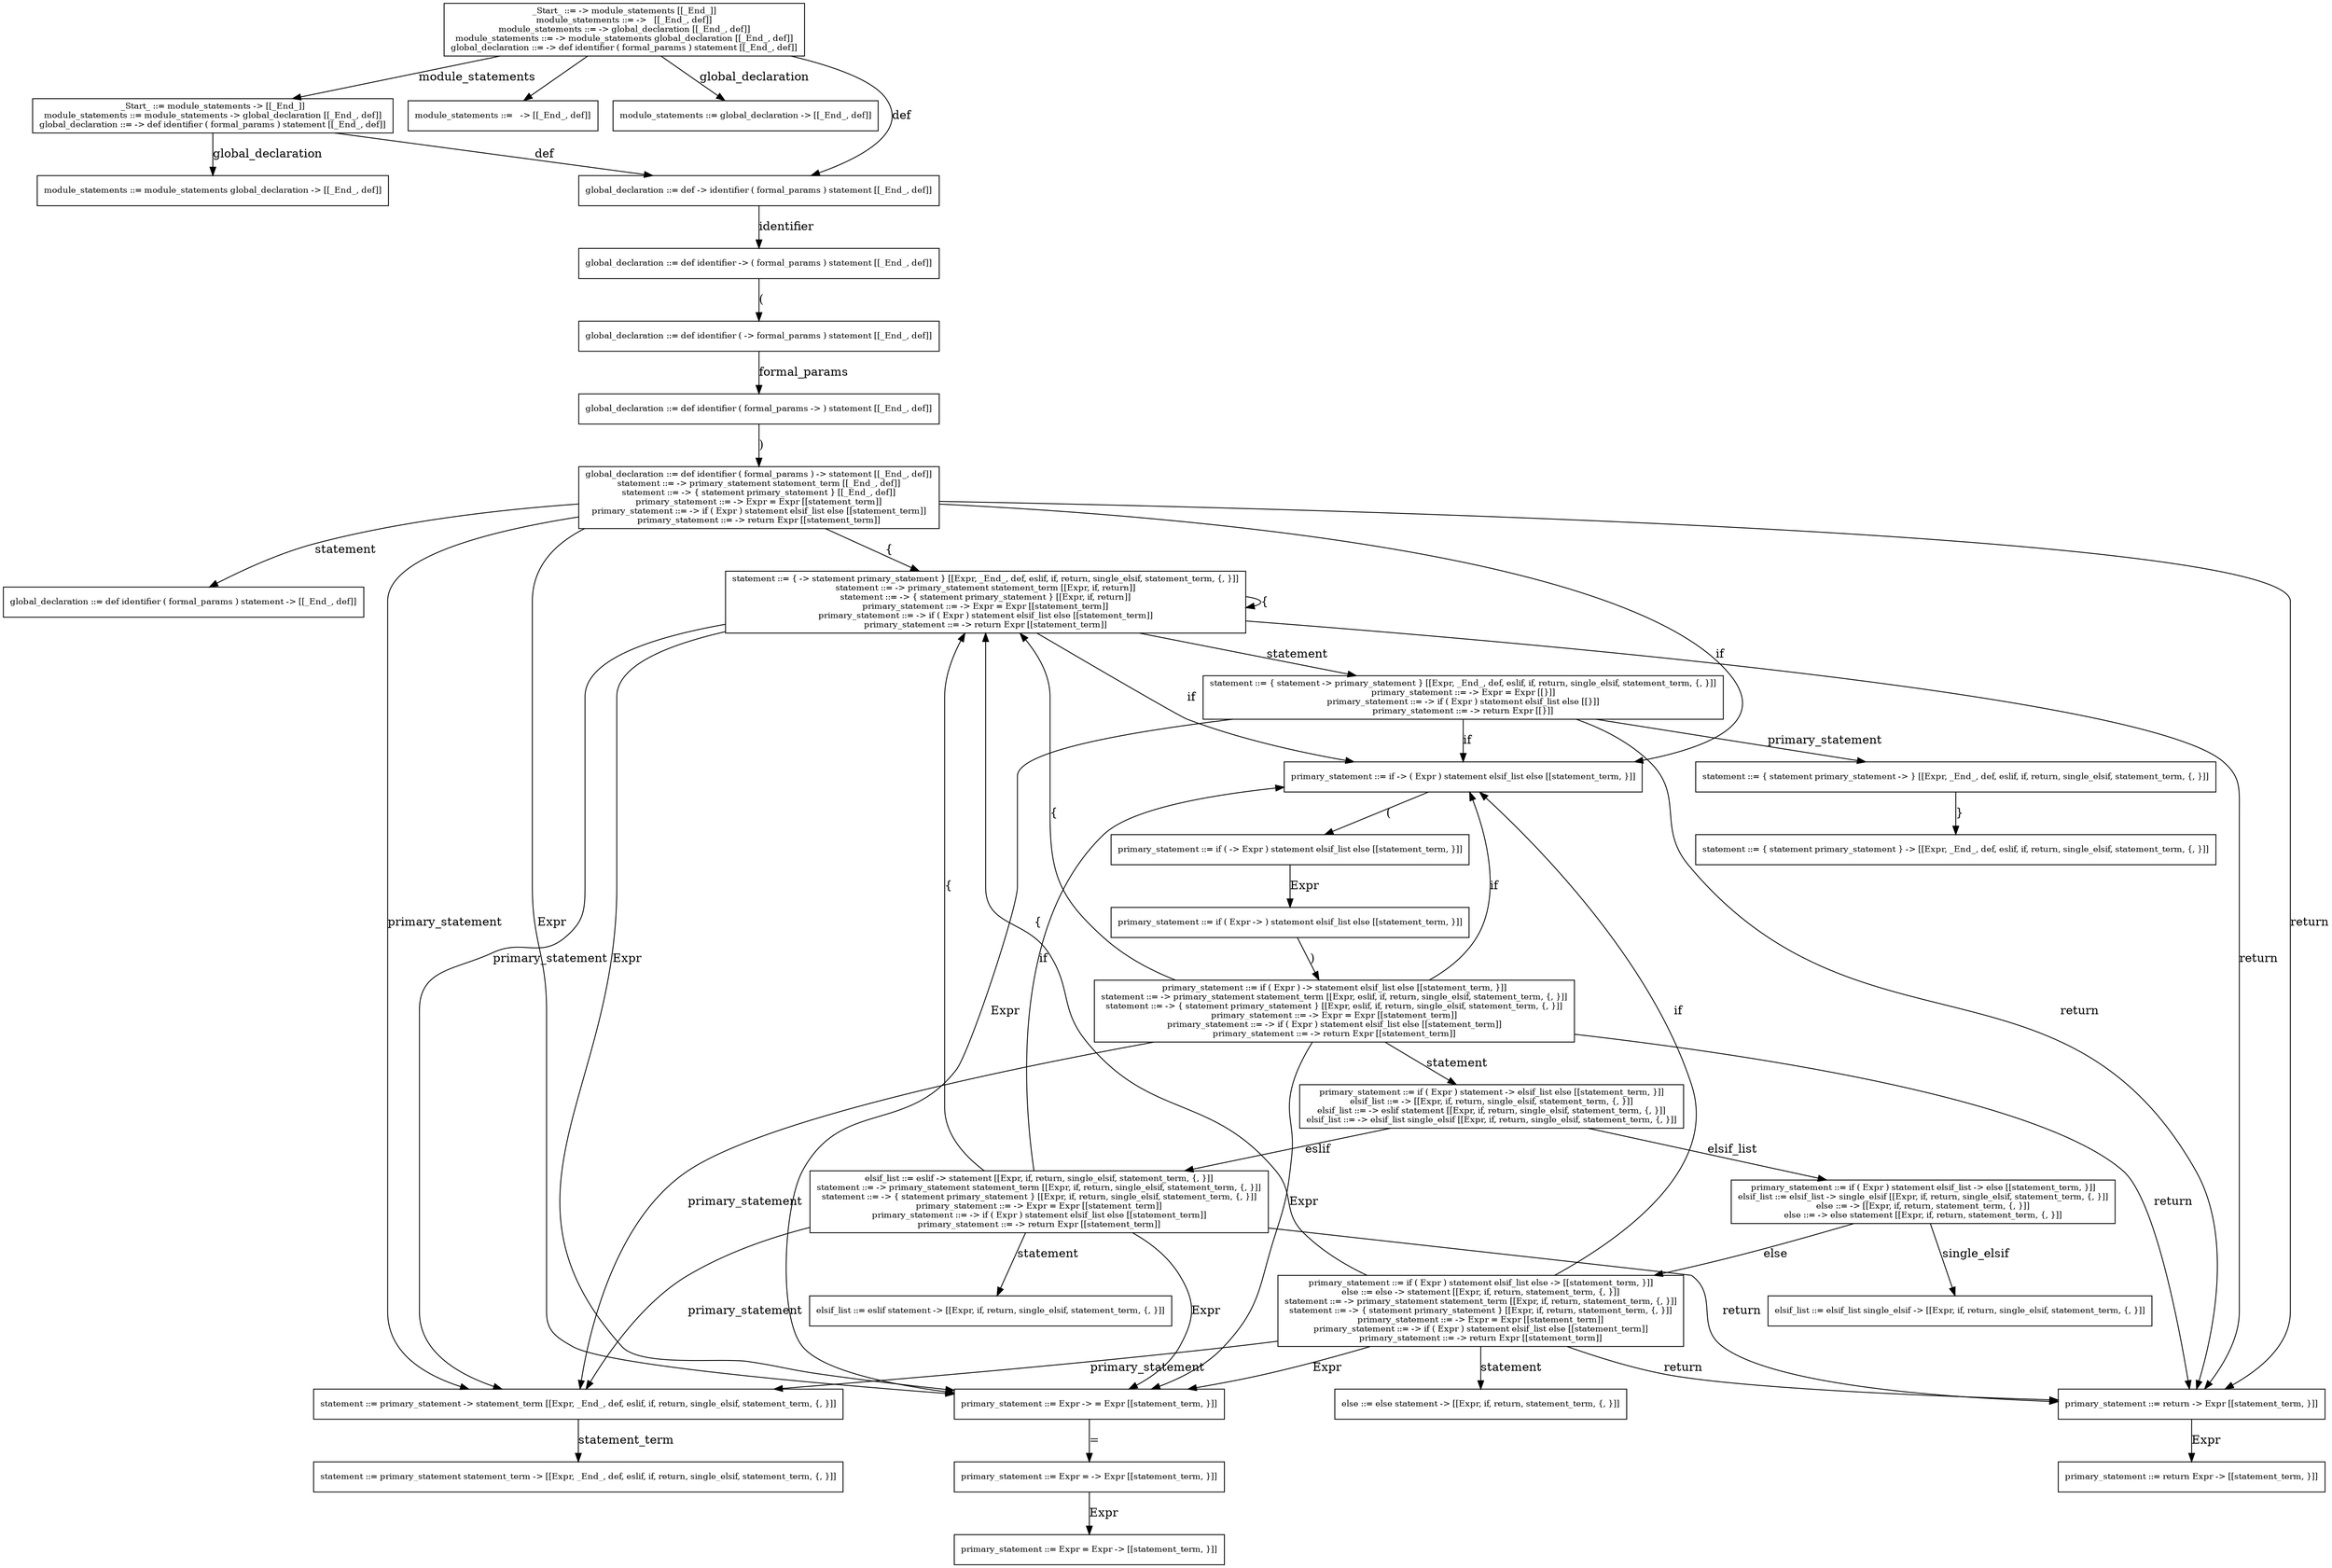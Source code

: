 digraph x {
node [fontsize="10" shape="box" size="5"]
90104080 [label="_Start_ ::= -> module_statements [[_End_]]\nmodule_statements ::= ->   [[_End_, def]]\nmodule_statements ::= -> global_declaration [[_End_, def]]\nmodule_statements ::= -> module_statements global_declaration [[_End_, def]]\nglobal_declaration ::= -> def identifier ( formal_params ) statement [[_End_, def]]"]
90104080 -> 90103520 [label="module_statements"]
90104080 -> 90146710 [label=" "]
90104080 -> 90176700 [label="global_declaration"]
90104080 -> 90102810 [label="def"]
90103520 [label="_Start_ ::= module_statements -> [[_End_]]\nmodule_statements ::= module_statements -> global_declaration [[_End_, def]]\nglobal_declaration ::= -> def identifier ( formal_params ) statement [[_End_, def]]"]
90103520 -> 90103170 [label="global_declaration"]
90103520 -> 90102810 [label="def"]
90103170 [label="module_statements ::= module_statements global_declaration -> [[_End_, def]]"]
90102810 [label="global_declaration ::= def -> identifier ( formal_params ) statement [[_End_, def]]"]
90102810 -> 90102480 [label="identifier"]
90102480 [label="global_declaration ::= def identifier -> ( formal_params ) statement [[_End_, def]]"]
90102480 -> 90102150 [label="("]
90102150 [label="global_declaration ::= def identifier ( -> formal_params ) statement [[_End_, def]]"]
90102150 -> 90101820 [label="formal_params"]
90101820 [label="global_declaration ::= def identifier ( formal_params -> ) statement [[_End_, def]]"]
90101820 -> 90100890 [label=")"]
90100890 [label="global_declaration ::= def identifier ( formal_params ) -> statement [[_End_, def]]\nstatement ::= -> primary_statement statement_term [[_End_, def]]\nstatement ::= -> { statement primary_statement } [[_End_, def]]\nprimary_statement ::= -> Expr = Expr [[statement_term]]\nprimary_statement ::= -> if ( Expr ) statement elsif_list else [[statement_term]]\nprimary_statement ::= -> return Expr [[statement_term]]"]
90100890 -> 90100460 [label="statement"]
90100890 -> 90100100 [label="primary_statement"]
90100890 -> 90129450 [label="{"]
90100890 -> 90127580 [label="Expr"]
90100890 -> 90126440 [label="if"]
90100890 -> 90153020 [label="return"]
90100460 [label="global_declaration ::= def identifier ( formal_params ) statement -> [[_End_, def]]"]
90100100 [label="statement ::= primary_statement -> statement_term [[Expr, _End_, def, eslif, if, return, single_elsif, statement_term, {, }]]"]
90100100 -> 90130450 [label="statement_term"]
90130450 [label="statement ::= primary_statement statement_term -> [[Expr, _End_, def, eslif, if, return, single_elsif, statement_term, {, }]]"]
90129450 [label="statement ::= { -> statement primary_statement } [[Expr, _End_, def, eslif, if, return, single_elsif, statement_term, {, }]]\nstatement ::= -> primary_statement statement_term [[Expr, if, return]]\nstatement ::= -> { statement primary_statement } [[Expr, if, return]]\nprimary_statement ::= -> Expr = Expr [[statement_term]]\nprimary_statement ::= -> if ( Expr ) statement elsif_list else [[statement_term]]\nprimary_statement ::= -> return Expr [[statement_term]]"]
90129450 -> 90128720 [label="statement"]
90129450 -> 90100100 [label="primary_statement"]
90129450 -> 90129450 [label="{"]
90129450 -> 90127580 [label="Expr"]
90129450 -> 90126440 [label="if"]
90129450 -> 90153020 [label="return"]
90128720 [label="statement ::= { statement -> primary_statement } [[Expr, _End_, def, eslif, if, return, single_elsif, statement_term, {, }]]\nprimary_statement ::= -> Expr = Expr [[}]]\nprimary_statement ::= -> if ( Expr ) statement elsif_list else [[}]]\nprimary_statement ::= -> return Expr [[}]]"]
90128720 -> 90128330 [label="primary_statement"]
90128720 -> 90127580 [label="Expr"]
90128720 -> 90126440 [label="if"]
90128720 -> 90153020 [label="return"]
90128330 [label="statement ::= { statement primary_statement -> } [[Expr, _End_, def, eslif, if, return, single_elsif, statement_term, {, }]]"]
90128330 -> 90128000 [label="}"]
90128000 [label="statement ::= { statement primary_statement } -> [[Expr, _End_, def, eslif, if, return, single_elsif, statement_term, {, }]]"]
90127580 [label="primary_statement ::= Expr -> = Expr [[statement_term, }]]"]
90127580 -> 90127250 [label="="]
90127250 [label="primary_statement ::= Expr = -> Expr [[statement_term, }]]"]
90127250 -> 90126920 [label="Expr"]
90126920 [label="primary_statement ::= Expr = Expr -> [[statement_term, }]]"]
90126440 [label="primary_statement ::= if -> ( Expr ) statement elsif_list else [[statement_term, }]]"]
90126440 -> 90126110 [label="("]
90126110 [label="primary_statement ::= if ( -> Expr ) statement elsif_list else [[statement_term, }]]"]
90126110 -> 90125780 [label="Expr"]
90125780 [label="primary_statement ::= if ( Expr -> ) statement elsif_list else [[statement_term, }]]"]
90125780 -> 90124860 [label=")"]
90124860 [label="primary_statement ::= if ( Expr ) -> statement elsif_list else [[statement_term, }]]\nstatement ::= -> primary_statement statement_term [[Expr, eslif, if, return, single_elsif, statement_term, {, }]]\nstatement ::= -> { statement primary_statement } [[Expr, eslif, if, return, single_elsif, statement_term, {, }]]\nprimary_statement ::= -> Expr = Expr [[statement_term]]\nprimary_statement ::= -> if ( Expr ) statement elsif_list else [[statement_term]]\nprimary_statement ::= -> return Expr [[statement_term]]"]
90124860 -> 90123960 [label="statement"]
90124860 -> 90100100 [label="primary_statement"]
90124860 -> 90129450 [label="{"]
90124860 -> 90127580 [label="Expr"]
90124860 -> 90126440 [label="if"]
90124860 -> 90153020 [label="return"]
90123960 [label="primary_statement ::= if ( Expr ) statement -> elsif_list else [[statement_term, }]]\nelsif_list ::= -> [[Expr, if, return, single_elsif, statement_term, {, }]]\nelsif_list ::= -> eslif statement [[Expr, if, return, single_elsif, statement_term, {, }]]\nelsif_list ::= -> elsif_list single_elsif [[Expr, if, return, single_elsif, statement_term, {, }]]"]
90123960 -> 90123230 [label="elsif_list"]
90123960 -> 90151140 [label="eslif"]
90123230 [label="primary_statement ::= if ( Expr ) statement elsif_list -> else [[statement_term, }]]\nelsif_list ::= elsif_list -> single_elsif [[Expr, if, return, single_elsif, statement_term, {, }]]\nelse ::= -> [[Expr, if, return, statement_term, {, }]]\nelse ::= -> else statement [[Expr, if, return, statement_term, {, }]]"]
90123230 -> 90154430 [label="else"]
90123230 -> 90152180 [label="single_elsif"]
90154430 [label="primary_statement ::= if ( Expr ) statement elsif_list else -> [[statement_term, }]]\nelse ::= else -> statement [[Expr, if, return, statement_term, {, }]]\nstatement ::= -> primary_statement statement_term [[Expr, if, return, statement_term, {, }]]\nstatement ::= -> { statement primary_statement } [[Expr, if, return, statement_term, {, }]]\nprimary_statement ::= -> Expr = Expr [[statement_term]]\nprimary_statement ::= -> if ( Expr ) statement elsif_list else [[statement_term]]\nprimary_statement ::= -> return Expr [[statement_term]]"]
90154430 -> 90154000 [label="statement"]
90154430 -> 90100100 [label="primary_statement"]
90154430 -> 90129450 [label="{"]
90154430 -> 90127580 [label="Expr"]
90154430 -> 90126440 [label="if"]
90154430 -> 90153020 [label="return"]
90154000 [label="else ::= else statement -> [[Expr, if, return, statement_term, {, }]]"]
90153020 [label="primary_statement ::= return -> Expr [[statement_term, }]]"]
90153020 -> 90152690 [label="Expr"]
90152690 [label="primary_statement ::= return Expr -> [[statement_term, }]]"]
90152180 [label="elsif_list ::= elsif_list single_elsif -> [[Expr, if, return, single_elsif, statement_term, {, }]]"]
90151140 [label="elsif_list ::= eslif -> statement [[Expr, if, return, single_elsif, statement_term, {, }]]\nstatement ::= -> primary_statement statement_term [[Expr, if, return, single_elsif, statement_term, {, }]]\nstatement ::= -> { statement primary_statement } [[Expr, if, return, single_elsif, statement_term, {, }]]\nprimary_statement ::= -> Expr = Expr [[statement_term]]\nprimary_statement ::= -> if ( Expr ) statement elsif_list else [[statement_term]]\nprimary_statement ::= -> return Expr [[statement_term]]"]
90151140 -> 90150710 [label="statement"]
90151140 -> 90100100 [label="primary_statement"]
90151140 -> 90129450 [label="{"]
90151140 -> 90127580 [label="Expr"]
90151140 -> 90126440 [label="if"]
90151140 -> 90153020 [label="return"]
90150710 [label="elsif_list ::= eslif statement -> [[Expr, if, return, single_elsif, statement_term, {, }]]"]
90146710 [label="module_statements ::=   -> [[_End_, def]]"]
90176700 [label="module_statements ::= global_declaration -> [[_End_, def]]"]
}